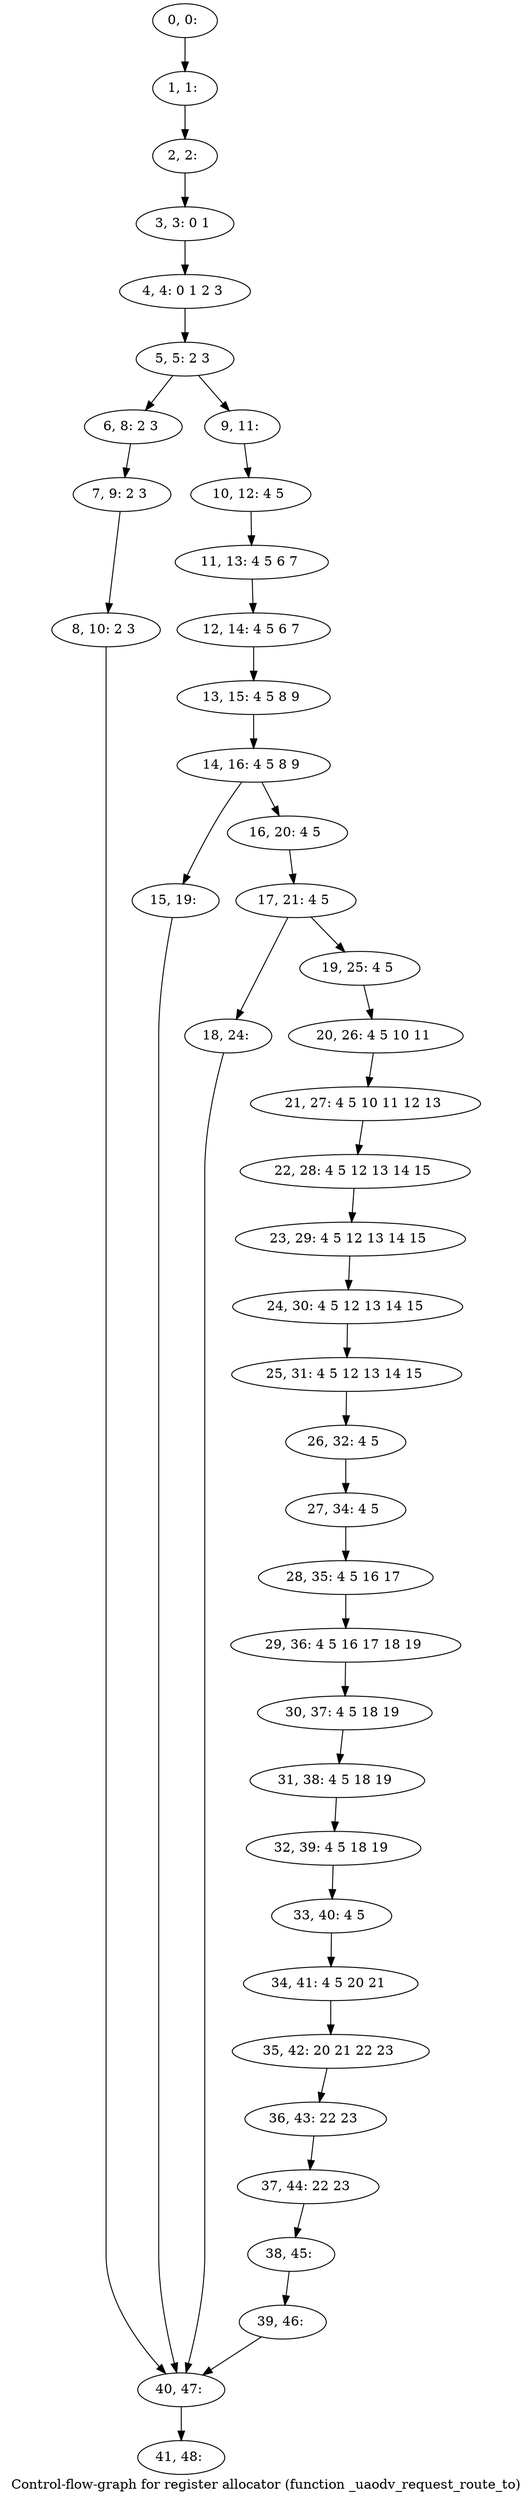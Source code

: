 digraph G {
graph [label="Control-flow-graph for register allocator (function _uaodv_request_route_to)"]
0[label="0, 0: "];
1[label="1, 1: "];
2[label="2, 2: "];
3[label="3, 3: 0 1 "];
4[label="4, 4: 0 1 2 3 "];
5[label="5, 5: 2 3 "];
6[label="6, 8: 2 3 "];
7[label="7, 9: 2 3 "];
8[label="8, 10: 2 3 "];
9[label="9, 11: "];
10[label="10, 12: 4 5 "];
11[label="11, 13: 4 5 6 7 "];
12[label="12, 14: 4 5 6 7 "];
13[label="13, 15: 4 5 8 9 "];
14[label="14, 16: 4 5 8 9 "];
15[label="15, 19: "];
16[label="16, 20: 4 5 "];
17[label="17, 21: 4 5 "];
18[label="18, 24: "];
19[label="19, 25: 4 5 "];
20[label="20, 26: 4 5 10 11 "];
21[label="21, 27: 4 5 10 11 12 13 "];
22[label="22, 28: 4 5 12 13 14 15 "];
23[label="23, 29: 4 5 12 13 14 15 "];
24[label="24, 30: 4 5 12 13 14 15 "];
25[label="25, 31: 4 5 12 13 14 15 "];
26[label="26, 32: 4 5 "];
27[label="27, 34: 4 5 "];
28[label="28, 35: 4 5 16 17 "];
29[label="29, 36: 4 5 16 17 18 19 "];
30[label="30, 37: 4 5 18 19 "];
31[label="31, 38: 4 5 18 19 "];
32[label="32, 39: 4 5 18 19 "];
33[label="33, 40: 4 5 "];
34[label="34, 41: 4 5 20 21 "];
35[label="35, 42: 20 21 22 23 "];
36[label="36, 43: 22 23 "];
37[label="37, 44: 22 23 "];
38[label="38, 45: "];
39[label="39, 46: "];
40[label="40, 47: "];
41[label="41, 48: "];
0->1 ;
1->2 ;
2->3 ;
3->4 ;
4->5 ;
5->6 ;
5->9 ;
6->7 ;
7->8 ;
8->40 ;
9->10 ;
10->11 ;
11->12 ;
12->13 ;
13->14 ;
14->15 ;
14->16 ;
15->40 ;
16->17 ;
17->18 ;
17->19 ;
18->40 ;
19->20 ;
20->21 ;
21->22 ;
22->23 ;
23->24 ;
24->25 ;
25->26 ;
26->27 ;
27->28 ;
28->29 ;
29->30 ;
30->31 ;
31->32 ;
32->33 ;
33->34 ;
34->35 ;
35->36 ;
36->37 ;
37->38 ;
38->39 ;
39->40 ;
40->41 ;
}
